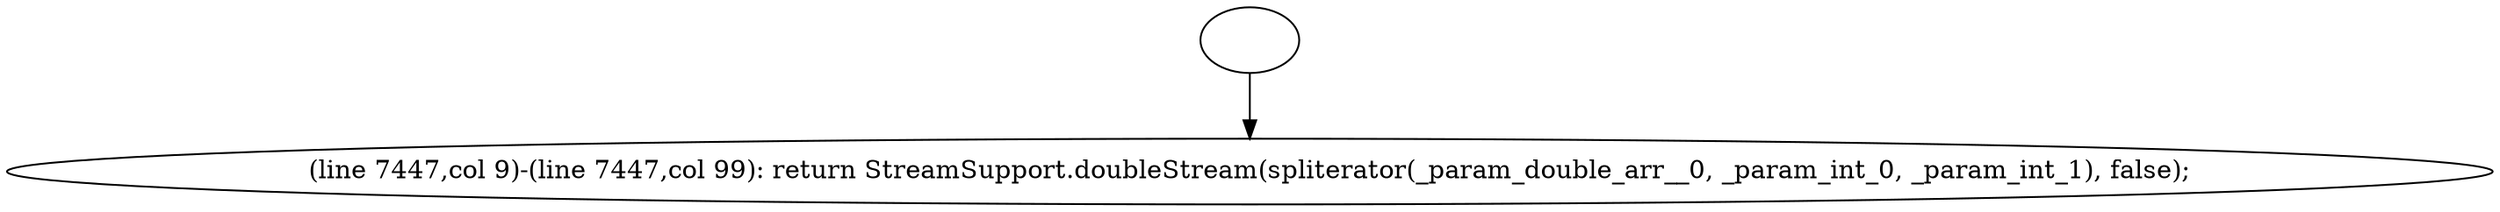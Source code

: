 digraph G {
  1 [ label="" ];
  2 [ label="(line 7447,col 9)-(line 7447,col 99): return StreamSupport.doubleStream(spliterator(_param_double_arr__0, _param_int_0, _param_int_1), false);" ];
  1 -> 2;
}
